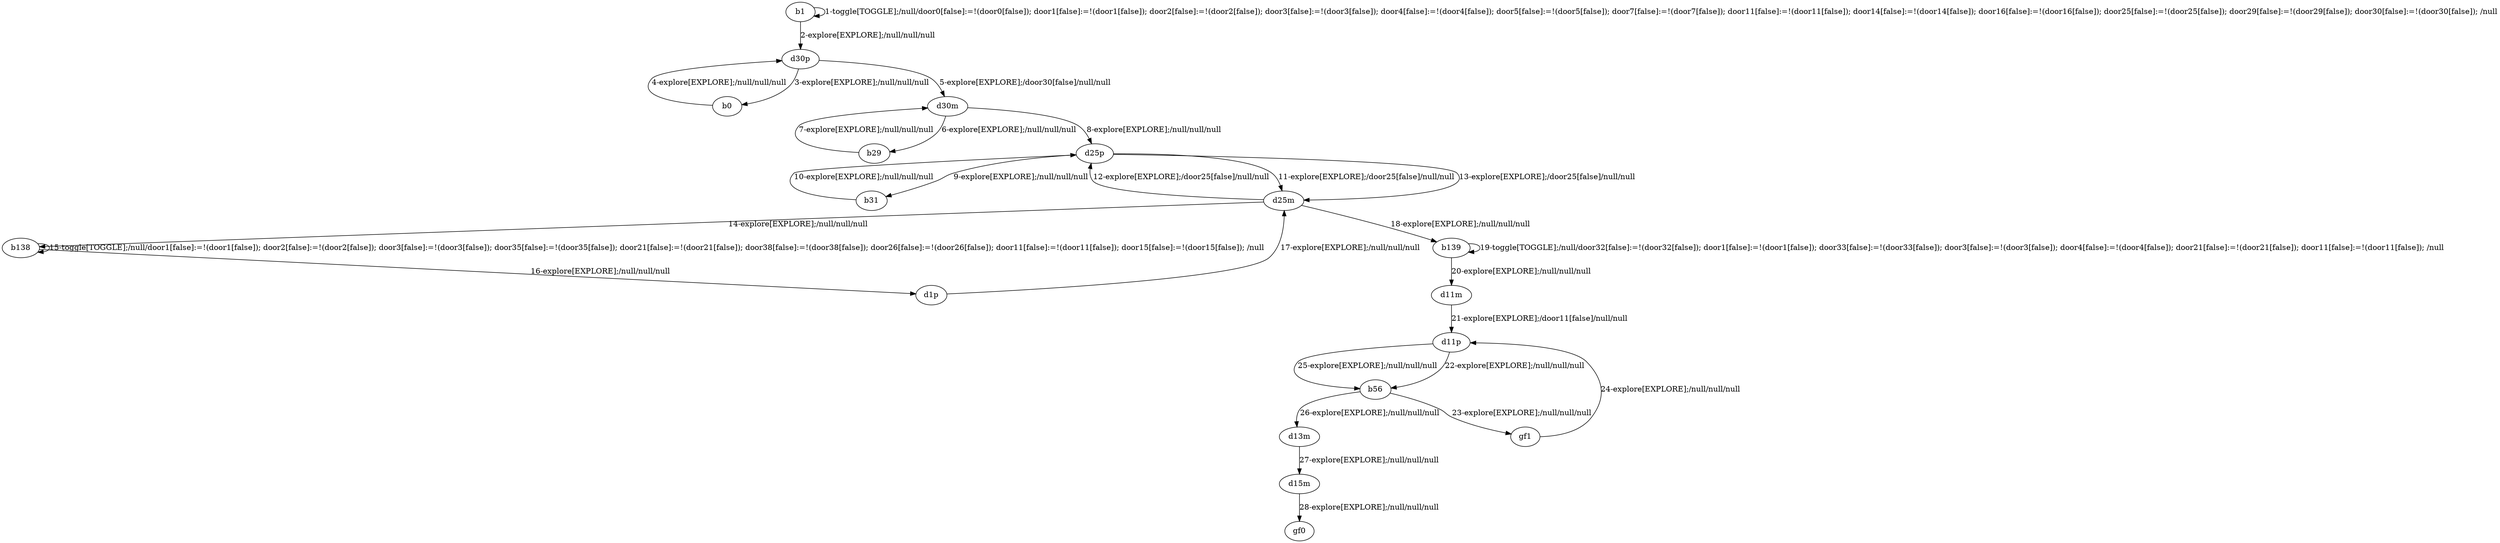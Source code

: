 # Total number of goals covered by this test: 1
# d15m --> gf0

digraph g {
"b1" -> "b1" [label = "1-toggle[TOGGLE];/null/door0[false]:=!(door0[false]); door1[false]:=!(door1[false]); door2[false]:=!(door2[false]); door3[false]:=!(door3[false]); door4[false]:=!(door4[false]); door5[false]:=!(door5[false]); door7[false]:=!(door7[false]); door11[false]:=!(door11[false]); door14[false]:=!(door14[false]); door16[false]:=!(door16[false]); door25[false]:=!(door25[false]); door29[false]:=!(door29[false]); door30[false]:=!(door30[false]); /null"];
"b1" -> "d30p" [label = "2-explore[EXPLORE];/null/null/null"];
"d30p" -> "b0" [label = "3-explore[EXPLORE];/null/null/null"];
"b0" -> "d30p" [label = "4-explore[EXPLORE];/null/null/null"];
"d30p" -> "d30m" [label = "5-explore[EXPLORE];/door30[false]/null/null"];
"d30m" -> "b29" [label = "6-explore[EXPLORE];/null/null/null"];
"b29" -> "d30m" [label = "7-explore[EXPLORE];/null/null/null"];
"d30m" -> "d25p" [label = "8-explore[EXPLORE];/null/null/null"];
"d25p" -> "b31" [label = "9-explore[EXPLORE];/null/null/null"];
"b31" -> "d25p" [label = "10-explore[EXPLORE];/null/null/null"];
"d25p" -> "d25m" [label = "11-explore[EXPLORE];/door25[false]/null/null"];
"d25m" -> "d25p" [label = "12-explore[EXPLORE];/door25[false]/null/null"];
"d25p" -> "d25m" [label = "13-explore[EXPLORE];/door25[false]/null/null"];
"d25m" -> "b138" [label = "14-explore[EXPLORE];/null/null/null"];
"b138" -> "b138" [label = "15-toggle[TOGGLE];/null/door1[false]:=!(door1[false]); door2[false]:=!(door2[false]); door3[false]:=!(door3[false]); door35[false]:=!(door35[false]); door21[false]:=!(door21[false]); door38[false]:=!(door38[false]); door26[false]:=!(door26[false]); door11[false]:=!(door11[false]); door15[false]:=!(door15[false]); /null"];
"b138" -> "d1p" [label = "16-explore[EXPLORE];/null/null/null"];
"d1p" -> "d25m" [label = "17-explore[EXPLORE];/null/null/null"];
"d25m" -> "b139" [label = "18-explore[EXPLORE];/null/null/null"];
"b139" -> "b139" [label = "19-toggle[TOGGLE];/null/door32[false]:=!(door32[false]); door1[false]:=!(door1[false]); door33[false]:=!(door33[false]); door3[false]:=!(door3[false]); door4[false]:=!(door4[false]); door21[false]:=!(door21[false]); door11[false]:=!(door11[false]); /null"];
"b139" -> "d11m" [label = "20-explore[EXPLORE];/null/null/null"];
"d11m" -> "d11p" [label = "21-explore[EXPLORE];/door11[false]/null/null"];
"d11p" -> "b56" [label = "22-explore[EXPLORE];/null/null/null"];
"b56" -> "gf1" [label = "23-explore[EXPLORE];/null/null/null"];
"gf1" -> "d11p" [label = "24-explore[EXPLORE];/null/null/null"];
"d11p" -> "b56" [label = "25-explore[EXPLORE];/null/null/null"];
"b56" -> "d13m" [label = "26-explore[EXPLORE];/null/null/null"];
"d13m" -> "d15m" [label = "27-explore[EXPLORE];/null/null/null"];
"d15m" -> "gf0" [label = "28-explore[EXPLORE];/null/null/null"];
}